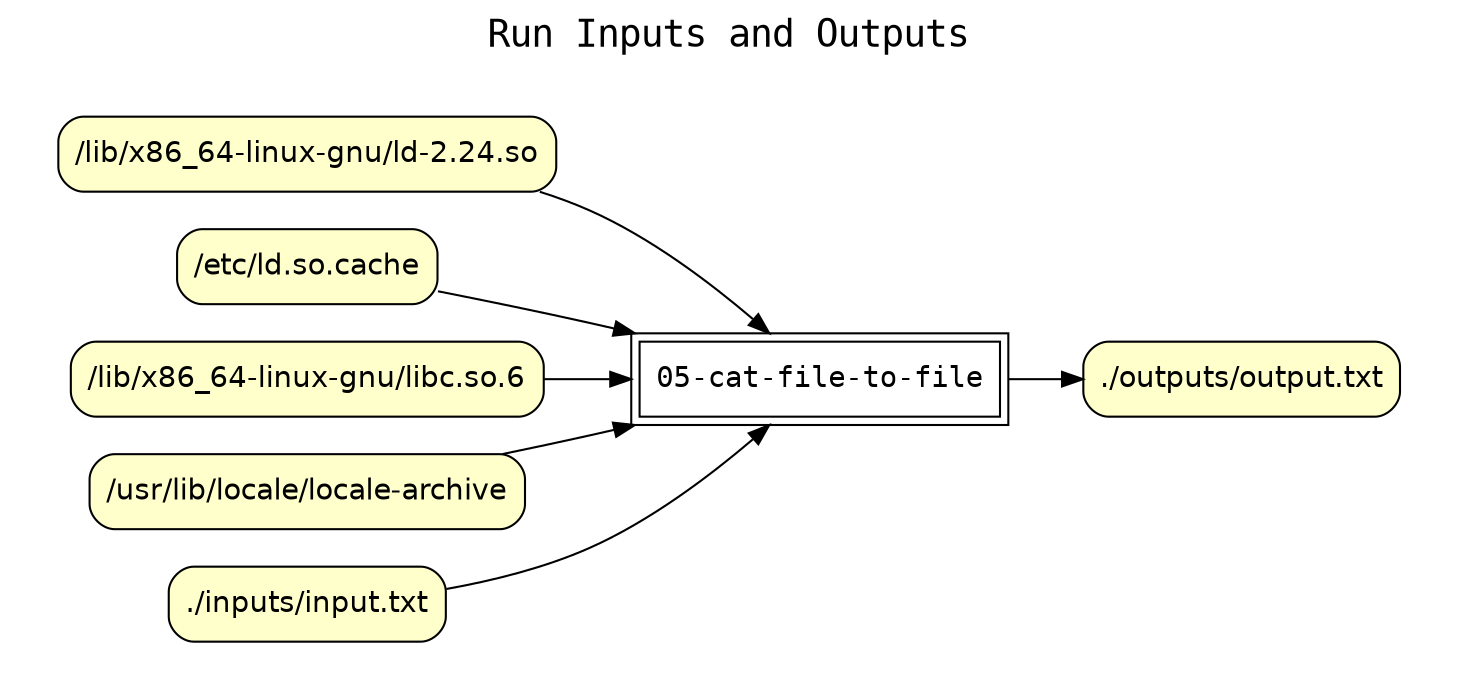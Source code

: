 
digraph wt_run {
rankdir=LR
fontname=Courier; fontsize=18; labelloc=t
label="Run Inputs and Outputs"
node[shape=box style="filled" fillcolor="#FFFFFF" peripheries=2 fontname=Courier]
"05-cat-file-to-file"
subgraph cluster_inputs { label=""; color=white; penwidth=0
subgraph cluster_inputs_inner { label=""; color=white
node[shape=box style="rounded,filled" fillcolor="#FFFFCC" peripheries=1 fontname=Helvetica]
"input:/lib/x86_64-linux-gnu/ld-2.24.so" [label="/lib/x86_64-linux-gnu/ld-2.24.so"]
"input:/etc/ld.so.cache" [label="/etc/ld.so.cache"]
"input:/lib/x86_64-linux-gnu/libc.so.6" [label="/lib/x86_64-linux-gnu/libc.so.6"]
"input:/usr/lib/locale/locale-archive" [label="/usr/lib/locale/locale-archive"]
"input:./inputs/input.txt" [label="./inputs/input.txt"]
}}
subgraph cluster_outputs { label=""; color=white; penwidth=0
subgraph cluster_outputs_inner { label=""; color=white
node[shape=box style="rounded,filled" fillcolor="#FFFFCC" peripheries=1 fontname=Helvetica]
"output:./outputs/output.txt" [label="./outputs/output.txt"]
}}
"input:/lib/x86_64-linux-gnu/ld-2.24.so" -> "05-cat-file-to-file"
"input:/etc/ld.so.cache" -> "05-cat-file-to-file"
"input:/lib/x86_64-linux-gnu/libc.so.6" -> "05-cat-file-to-file"
"input:/usr/lib/locale/locale-archive" -> "05-cat-file-to-file"
"input:./inputs/input.txt" -> "05-cat-file-to-file"
"05-cat-file-to-file" -> "output:./outputs/output.txt"
}

